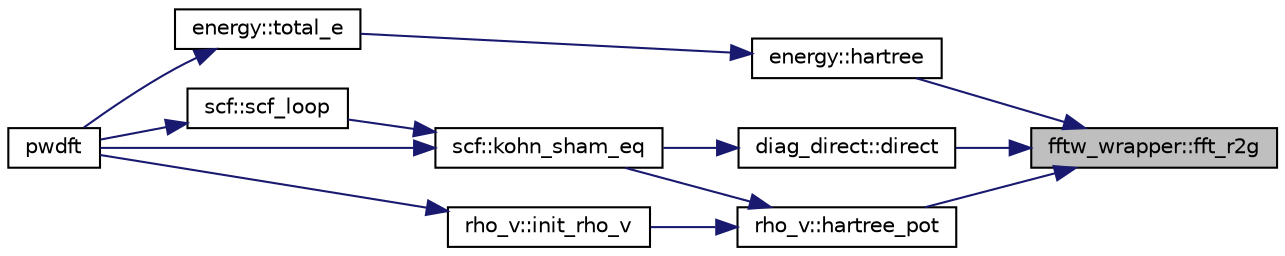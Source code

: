 digraph "fftw_wrapper::fft_r2g"
{
 // LATEX_PDF_SIZE
  edge [fontname="Helvetica",fontsize="10",labelfontname="Helvetica",labelfontsize="10"];
  node [fontname="Helvetica",fontsize="10",shape=record];
  rankdir="RL";
  Node1 [label="fftw_wrapper::fft_r2g",height=0.2,width=0.4,color="black", fillcolor="grey75", style="filled", fontcolor="black",tooltip="v(r) e^{-iGr} -> V(G)"];
  Node1 -> Node2 [dir="back",color="midnightblue",fontsize="10",style="solid",fontname="Helvetica"];
  Node2 [label="diag_direct::direct",height=0.2,width=0.4,color="black", fillcolor="white", style="filled",URL="$namespacediag__direct.html#af30e7801f801cec17c4e6683d4cb184b",tooltip=" "];
  Node2 -> Node3 [dir="back",color="midnightblue",fontsize="10",style="solid",fontname="Helvetica"];
  Node3 [label="scf::kohn_sham_eq",height=0.2,width=0.4,color="black", fillcolor="white", style="filled",URL="$namespacescf.html#a80161e4666bf654ff41c0ad5510f0641",tooltip=" "];
  Node3 -> Node4 [dir="back",color="midnightblue",fontsize="10",style="solid",fontname="Helvetica"];
  Node4 [label="pwdft",height=0.2,width=0.4,color="black", fillcolor="white", style="filled",URL="$pwdft_8_f90.html#a676d884bb05028d628a63337b149182e",tooltip=" "];
  Node3 -> Node5 [dir="back",color="midnightblue",fontsize="10",style="solid",fontname="Helvetica"];
  Node5 [label="scf::scf_loop",height=0.2,width=0.4,color="black", fillcolor="white", style="filled",URL="$namespacescf.html#ab2a6afb38024f53beb2371ef1d7163a1",tooltip=" "];
  Node5 -> Node4 [dir="back",color="midnightblue",fontsize="10",style="solid",fontname="Helvetica"];
  Node1 -> Node6 [dir="back",color="midnightblue",fontsize="10",style="solid",fontname="Helvetica"];
  Node6 [label="energy::hartree",height=0.2,width=0.4,color="black", fillcolor="white", style="filled",URL="$namespaceenergy.html#aeb8d9d19c7699397d064970c237545d9",tooltip=" "];
  Node6 -> Node7 [dir="back",color="midnightblue",fontsize="10",style="solid",fontname="Helvetica"];
  Node7 [label="energy::total_e",height=0.2,width=0.4,color="black", fillcolor="white", style="filled",URL="$namespaceenergy.html#a97d52dc46c4ed4bc286f4108f3391a7c",tooltip=" "];
  Node7 -> Node4 [dir="back",color="midnightblue",fontsize="10",style="solid",fontname="Helvetica"];
  Node1 -> Node8 [dir="back",color="midnightblue",fontsize="10",style="solid",fontname="Helvetica"];
  Node8 [label="rho_v::hartree_pot",height=0.2,width=0.4,color="black", fillcolor="white", style="filled",URL="$namespacerho__v.html#a1fd1a1e8adf179dd03329003378934ce",tooltip="Add Hartree potential."];
  Node8 -> Node9 [dir="back",color="midnightblue",fontsize="10",style="solid",fontname="Helvetica"];
  Node9 [label="rho_v::init_rho_v",height=0.2,width=0.4,color="black", fillcolor="white", style="filled",URL="$namespacerho__v.html#a234977e1975896e4c279f68d8e2d6af0",tooltip="Initialize rho, Vps, Vks."];
  Node9 -> Node4 [dir="back",color="midnightblue",fontsize="10",style="solid",fontname="Helvetica"];
  Node8 -> Node3 [dir="back",color="midnightblue",fontsize="10",style="solid",fontname="Helvetica"];
}
